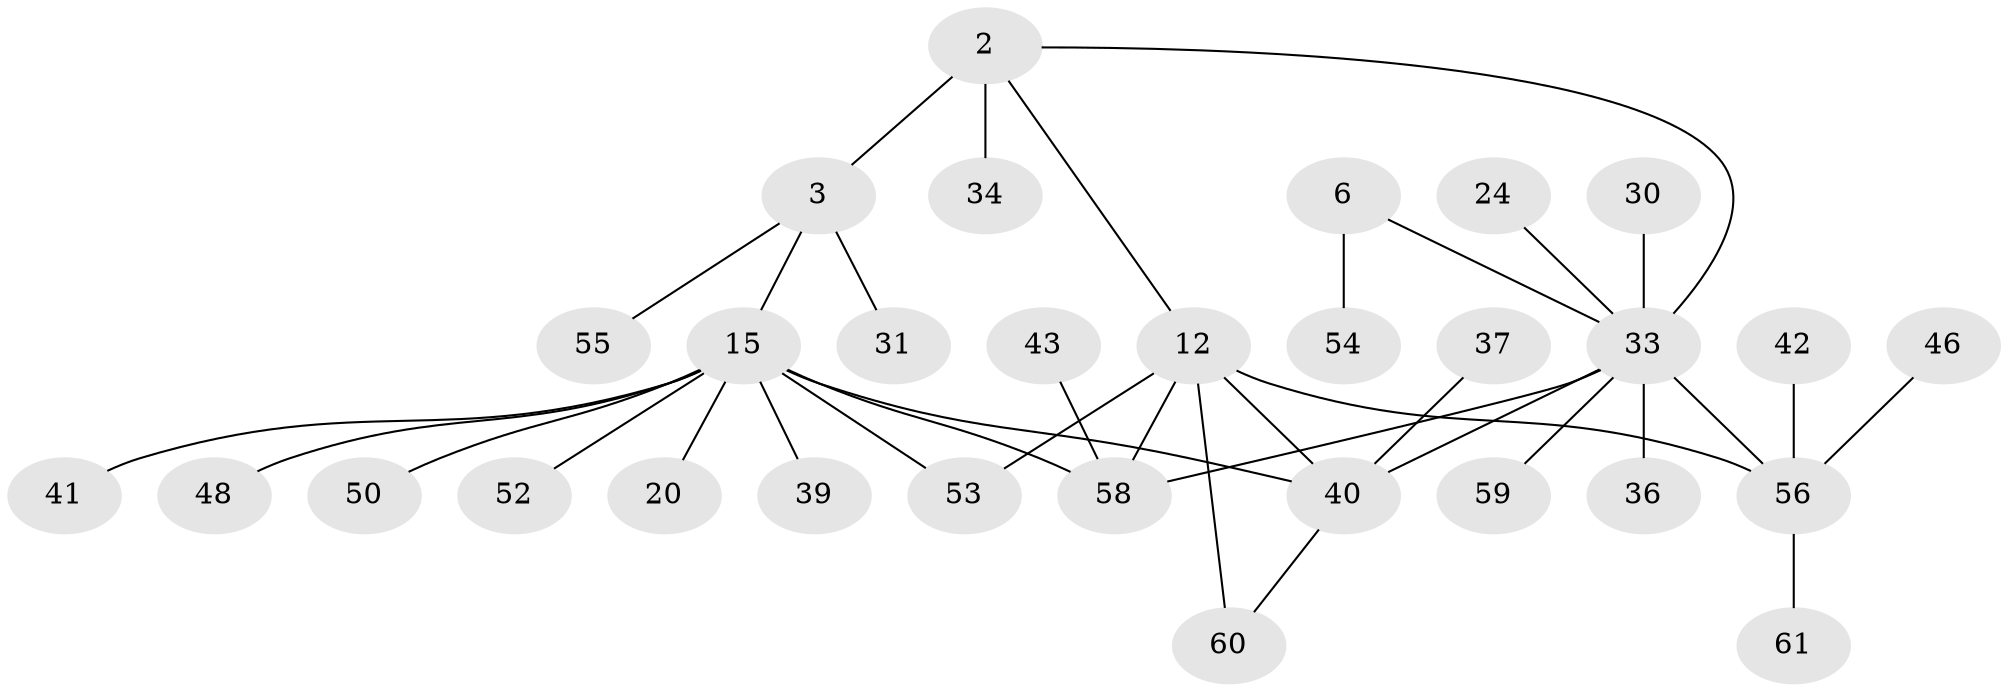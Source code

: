 // original degree distribution, {4: 0.06557377049180328, 5: 0.03278688524590164, 7: 0.08196721311475409, 3: 0.06557377049180328, 6: 0.01639344262295082, 11: 0.01639344262295082, 2: 0.26229508196721313, 1: 0.45901639344262296}
// Generated by graph-tools (version 1.1) at 2025/56/03/09/25 04:56:04]
// undirected, 30 vertices, 36 edges
graph export_dot {
graph [start="1"]
  node [color=gray90,style=filled];
  2;
  3 [super="+1"];
  6;
  12 [super="+11"];
  15 [super="+14+8"];
  20;
  24;
  30;
  31;
  33 [super="+5"];
  34;
  36;
  37 [super="+16"];
  39;
  40 [super="+9"];
  41;
  42;
  43;
  46;
  48;
  50 [super="+27"];
  52 [super="+35"];
  53 [super="+29"];
  54 [super="+44"];
  55 [super="+47"];
  56 [super="+28+32"];
  58 [super="+49+13+26"];
  59 [super="+57"];
  60 [super="+51"];
  61 [super="+38"];
  2 -- 3 [weight=2];
  2 -- 34;
  2 -- 12;
  2 -- 33;
  3 -- 31;
  3 -- 15 [weight=2];
  3 -- 55;
  6 -- 54;
  6 -- 33 [weight=2];
  12 -- 53;
  12 -- 60 [weight=2];
  12 -- 40;
  12 -- 56 [weight=2];
  12 -- 58;
  15 -- 48;
  15 -- 39;
  15 -- 52;
  15 -- 50;
  15 -- 20;
  15 -- 53;
  15 -- 40 [weight=2];
  15 -- 41;
  15 -- 58 [weight=2];
  24 -- 33;
  30 -- 33;
  33 -- 56;
  33 -- 36;
  33 -- 40 [weight=2];
  33 -- 58;
  33 -- 59;
  37 -- 40;
  40 -- 60;
  42 -- 56;
  43 -- 58;
  46 -- 56;
  56 -- 61;
}
